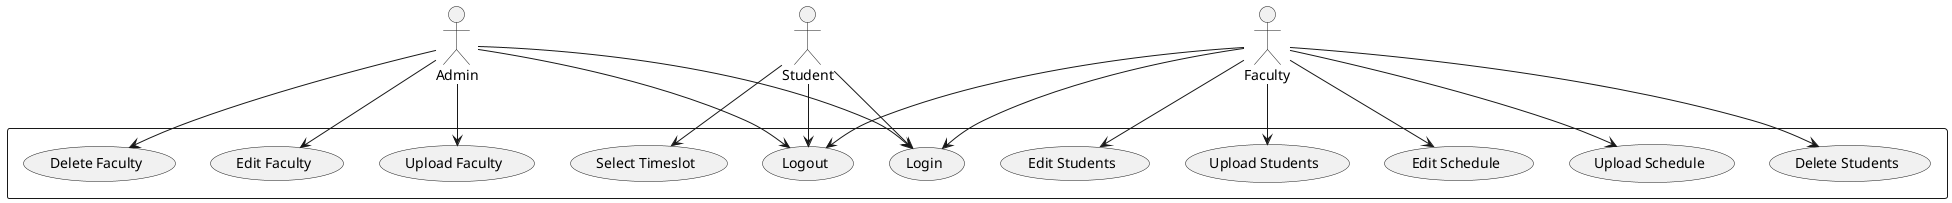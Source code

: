 @startuml


:Admin: as Admin
:Faculty: as Faculty
:Student: as Student


rectangle  {
    Admin --> (Login)
    Admin --> (Logout)
    Admin --> (Upload Faculty)
    Admin --> (Edit Faculty)
    Admin --> (Delete Faculty)
    
    Faculty --> (Login)
    Faculty --> (Logout)
    Faculty --> (Upload Students)
    Faculty --> (Edit Students)
    Faculty --> (Delete Students)
    Faculty --> (Upload Schedule)
    Faculty --> (Edit Schedule)
    
    Student --> (Login) 
    Student --> (Logout) 
    Student --> (Select Timeslot) 
}

@enduml
